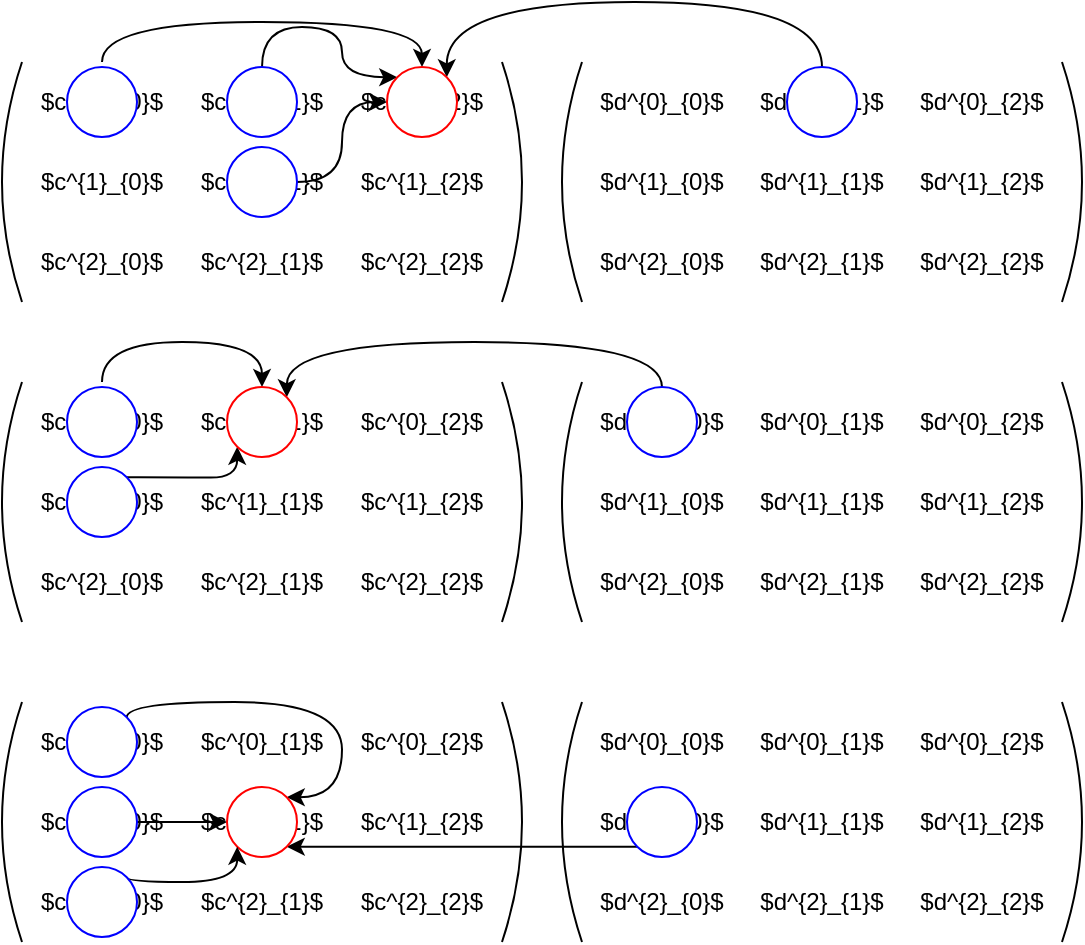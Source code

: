<mxfile version="20.3.0" type="device"><diagram id="2BeQZQ1hY8RtsGgDL0pX" name="Page-1"><mxGraphModel dx="677" dy="410" grid="1" gridSize="10" guides="1" tooltips="1" connect="1" arrows="1" fold="1" page="1" pageScale="1" pageWidth="827" pageHeight="1169" math="0" shadow="0"><root><mxCell id="0"/><mxCell id="1" parent="0"/><mxCell id="GFS4dw8_RyRyTmxNNqRo-179" style="edgeStyle=orthogonalEdgeStyle;curved=1;rounded=0;orthogonalLoop=1;jettySize=auto;html=1;exitX=0.5;exitY=0;exitDx=0;exitDy=0;entryX=0.5;entryY=0;entryDx=0;entryDy=0;" parent="1" source="GFS4dw8_RyRyTmxNNqRo-15" target="GFS4dw8_RyRyTmxNNqRo-174" edge="1"><mxGeometry relative="1" as="geometry"/></mxCell><mxCell id="GFS4dw8_RyRyTmxNNqRo-15" value="$c^{0}_{0}$" style="text;html=1;strokeColor=none;fillColor=none;align=center;verticalAlign=middle;whiteSpace=wrap;rounded=0;labelBorderColor=none;" parent="1" vertex="1"><mxGeometry x="40" y="40" width="80" height="40" as="geometry"/></mxCell><mxCell id="GFS4dw8_RyRyTmxNNqRo-16" value="$c^{1}_{0}$" style="text;html=1;strokeColor=none;fillColor=none;align=center;verticalAlign=middle;whiteSpace=wrap;rounded=0;labelBorderColor=none;" parent="1" vertex="1"><mxGeometry x="40" y="80" width="80" height="40" as="geometry"/></mxCell><mxCell id="GFS4dw8_RyRyTmxNNqRo-18" value="$c^{2}_{0}$" style="text;html=1;strokeColor=none;fillColor=none;align=center;verticalAlign=middle;whiteSpace=wrap;rounded=0;labelBorderColor=none;" parent="1" vertex="1"><mxGeometry x="40" y="120" width="80" height="40" as="geometry"/></mxCell><mxCell id="GFS4dw8_RyRyTmxNNqRo-19" value="$c^{0}_{1}$" style="text;html=1;strokeColor=none;fillColor=none;align=center;verticalAlign=middle;whiteSpace=wrap;rounded=0;labelBorderColor=none;" parent="1" vertex="1"><mxGeometry x="120" y="40" width="80" height="40" as="geometry"/></mxCell><mxCell id="GFS4dw8_RyRyTmxNNqRo-20" value="$c^{1}_{1}$" style="text;html=1;strokeColor=none;fillColor=none;align=center;verticalAlign=middle;whiteSpace=wrap;rounded=0;labelBorderColor=none;" parent="1" vertex="1"><mxGeometry x="120" y="80" width="80" height="40" as="geometry"/></mxCell><mxCell id="GFS4dw8_RyRyTmxNNqRo-22" value="$c^{2}_{1}$" style="text;html=1;strokeColor=none;fillColor=none;align=center;verticalAlign=middle;whiteSpace=wrap;rounded=0;labelBorderColor=none;" parent="1" vertex="1"><mxGeometry x="120" y="120" width="80" height="40" as="geometry"/></mxCell><mxCell id="GFS4dw8_RyRyTmxNNqRo-29" value="$c^{0}_{2}$" style="text;html=1;strokeColor=none;fillColor=none;align=center;verticalAlign=middle;whiteSpace=wrap;rounded=0;labelBorderColor=none;" parent="1" vertex="1"><mxGeometry x="200" y="40" width="80" height="40" as="geometry"/></mxCell><mxCell id="GFS4dw8_RyRyTmxNNqRo-30" value="$c^{1}_{2}$" style="text;html=1;strokeColor=none;fillColor=none;align=center;verticalAlign=middle;whiteSpace=wrap;rounded=0;labelBorderColor=none;" parent="1" vertex="1"><mxGeometry x="200" y="80" width="80" height="40" as="geometry"/></mxCell><mxCell id="GFS4dw8_RyRyTmxNNqRo-32" value="$c^{2}_{2}$" style="text;html=1;strokeColor=none;fillColor=none;align=center;verticalAlign=middle;whiteSpace=wrap;rounded=0;labelBorderColor=none;" parent="1" vertex="1"><mxGeometry x="200" y="120" width="80" height="40" as="geometry"/></mxCell><mxCell id="GFS4dw8_RyRyTmxNNqRo-53" value="" style="endArrow=none;html=1;rounded=0;curved=1;" parent="1" edge="1"><mxGeometry width="50" height="50" relative="1" as="geometry"><mxPoint x="280" y="160" as="sourcePoint"/><mxPoint x="280" y="40" as="targetPoint"/><Array as="points"><mxPoint x="300" y="100"/></Array></mxGeometry></mxCell><mxCell id="GFS4dw8_RyRyTmxNNqRo-162" value="" style="endArrow=none;html=1;rounded=0;curved=1;" parent="1" edge="1"><mxGeometry width="50" height="50" relative="1" as="geometry"><mxPoint x="40.0" y="160.0" as="sourcePoint"/><mxPoint x="40.0" y="40" as="targetPoint"/><Array as="points"><mxPoint x="20.0" y="100"/></Array></mxGeometry></mxCell><mxCell id="GFS4dw8_RyRyTmxNNqRo-163" value="$d^{0}_{0}$" style="text;html=1;strokeColor=none;fillColor=none;align=center;verticalAlign=middle;whiteSpace=wrap;rounded=0;labelBorderColor=none;" parent="1" vertex="1"><mxGeometry x="320" y="40" width="80" height="40" as="geometry"/></mxCell><mxCell id="GFS4dw8_RyRyTmxNNqRo-164" value="$d^{1}_{0}$" style="text;html=1;strokeColor=none;fillColor=none;align=center;verticalAlign=middle;whiteSpace=wrap;rounded=0;labelBorderColor=none;" parent="1" vertex="1"><mxGeometry x="320" y="80" width="80" height="40" as="geometry"/></mxCell><mxCell id="GFS4dw8_RyRyTmxNNqRo-165" value="$d^{2}_{0}$" style="text;html=1;strokeColor=none;fillColor=none;align=center;verticalAlign=middle;whiteSpace=wrap;rounded=0;labelBorderColor=none;" parent="1" vertex="1"><mxGeometry x="320" y="120" width="80" height="40" as="geometry"/></mxCell><mxCell id="GFS4dw8_RyRyTmxNNqRo-166" value="$d^{0}_{1}$" style="text;html=1;strokeColor=none;fillColor=none;align=center;verticalAlign=middle;whiteSpace=wrap;rounded=0;labelBorderColor=none;" parent="1" vertex="1"><mxGeometry x="400" y="40" width="80" height="40" as="geometry"/></mxCell><mxCell id="GFS4dw8_RyRyTmxNNqRo-167" value="$d^{1}_{1}$" style="text;html=1;strokeColor=none;fillColor=none;align=center;verticalAlign=middle;whiteSpace=wrap;rounded=0;labelBorderColor=none;" parent="1" vertex="1"><mxGeometry x="400" y="80" width="80" height="40" as="geometry"/></mxCell><mxCell id="GFS4dw8_RyRyTmxNNqRo-168" value="$d^{2}_{1}$" style="text;html=1;strokeColor=none;fillColor=none;align=center;verticalAlign=middle;whiteSpace=wrap;rounded=0;labelBorderColor=none;" parent="1" vertex="1"><mxGeometry x="400" y="120" width="80" height="40" as="geometry"/></mxCell><mxCell id="GFS4dw8_RyRyTmxNNqRo-169" value="$d^{0}_{2}$" style="text;html=1;strokeColor=none;fillColor=none;align=center;verticalAlign=middle;whiteSpace=wrap;rounded=0;labelBorderColor=none;" parent="1" vertex="1"><mxGeometry x="480" y="40" width="80" height="40" as="geometry"/></mxCell><mxCell id="GFS4dw8_RyRyTmxNNqRo-170" value="$d^{1}_{2}$" style="text;html=1;strokeColor=none;fillColor=none;align=center;verticalAlign=middle;whiteSpace=wrap;rounded=0;labelBorderColor=none;" parent="1" vertex="1"><mxGeometry x="480" y="80" width="80" height="40" as="geometry"/></mxCell><mxCell id="GFS4dw8_RyRyTmxNNqRo-171" value="$d^{2}_{2}$" style="text;html=1;strokeColor=none;fillColor=none;align=center;verticalAlign=middle;whiteSpace=wrap;rounded=0;labelBorderColor=none;" parent="1" vertex="1"><mxGeometry x="480" y="120" width="80" height="40" as="geometry"/></mxCell><mxCell id="GFS4dw8_RyRyTmxNNqRo-172" value="" style="endArrow=none;html=1;rounded=0;curved=1;" parent="1" edge="1"><mxGeometry width="50" height="50" relative="1" as="geometry"><mxPoint x="560.0" y="160.0" as="sourcePoint"/><mxPoint x="560.0" y="40" as="targetPoint"/><Array as="points"><mxPoint x="580" y="100"/></Array></mxGeometry></mxCell><mxCell id="GFS4dw8_RyRyTmxNNqRo-173" value="" style="endArrow=none;html=1;rounded=0;curved=1;" parent="1" edge="1"><mxGeometry width="50" height="50" relative="1" as="geometry"><mxPoint x="320.0" y="160.0" as="sourcePoint"/><mxPoint x="320.0" y="40" as="targetPoint"/><Array as="points"><mxPoint x="300.0" y="100"/></Array></mxGeometry></mxCell><mxCell id="GFS4dw8_RyRyTmxNNqRo-181" style="edgeStyle=orthogonalEdgeStyle;curved=1;rounded=0;orthogonalLoop=1;jettySize=auto;html=1;exitX=1;exitY=0.5;exitDx=0;exitDy=0;entryX=0;entryY=0.5;entryDx=0;entryDy=0;" parent="1" source="GFS4dw8_RyRyTmxNNqRo-175" target="GFS4dw8_RyRyTmxNNqRo-174" edge="1"><mxGeometry relative="1" as="geometry"/></mxCell><mxCell id="GFS4dw8_RyRyTmxNNqRo-182" style="edgeStyle=orthogonalEdgeStyle;curved=1;rounded=0;orthogonalLoop=1;jettySize=auto;html=1;exitX=0.5;exitY=0;exitDx=0;exitDy=0;entryX=1;entryY=0;entryDx=0;entryDy=0;" parent="1" source="GFS4dw8_RyRyTmxNNqRo-176" target="GFS4dw8_RyRyTmxNNqRo-174" edge="1"><mxGeometry relative="1" as="geometry"><Array as="points"><mxPoint x="440" y="10"/><mxPoint x="252" y="10"/></Array></mxGeometry></mxCell><mxCell id="GFS4dw8_RyRyTmxNNqRo-180" style="edgeStyle=orthogonalEdgeStyle;curved=1;rounded=0;orthogonalLoop=1;jettySize=auto;html=1;exitX=0.5;exitY=0;exitDx=0;exitDy=0;entryX=0;entryY=0;entryDx=0;entryDy=0;" parent="1" source="GFS4dw8_RyRyTmxNNqRo-178" target="GFS4dw8_RyRyTmxNNqRo-174" edge="1"><mxGeometry relative="1" as="geometry"/></mxCell><mxCell id="GFS4dw8_RyRyTmxNNqRo-219" style="edgeStyle=orthogonalEdgeStyle;rounded=0;orthogonalLoop=1;jettySize=auto;html=1;exitX=0.5;exitY=0;exitDx=0;exitDy=0;entryX=0.5;entryY=0;entryDx=0;entryDy=0;curved=1;" parent="1" source="GFS4dw8_RyRyTmxNNqRo-185" target="GFS4dw8_RyRyTmxNNqRo-210" edge="1"><mxGeometry relative="1" as="geometry"/></mxCell><mxCell id="GFS4dw8_RyRyTmxNNqRo-185" value="$c^{0}_{0}$" style="text;html=1;strokeColor=none;fillColor=none;align=center;verticalAlign=middle;whiteSpace=wrap;rounded=0;labelBorderColor=none;" parent="1" vertex="1"><mxGeometry x="40" y="200" width="80" height="40" as="geometry"/></mxCell><mxCell id="GFS4dw8_RyRyTmxNNqRo-186" value="$c^{1}_{0}$" style="text;html=1;strokeColor=none;fillColor=none;align=center;verticalAlign=middle;whiteSpace=wrap;rounded=0;labelBorderColor=none;" parent="1" vertex="1"><mxGeometry x="40" y="240" width="80" height="40" as="geometry"/></mxCell><mxCell id="GFS4dw8_RyRyTmxNNqRo-187" value="$c^{2}_{0}$" style="text;html=1;strokeColor=none;fillColor=none;align=center;verticalAlign=middle;whiteSpace=wrap;rounded=0;labelBorderColor=none;" parent="1" vertex="1"><mxGeometry x="40" y="280" width="80" height="40" as="geometry"/></mxCell><mxCell id="GFS4dw8_RyRyTmxNNqRo-188" value="$c^{0}_{1}$" style="text;html=1;strokeColor=none;fillColor=none;align=center;verticalAlign=middle;whiteSpace=wrap;rounded=0;labelBorderColor=none;" parent="1" vertex="1"><mxGeometry x="120" y="200" width="80" height="40" as="geometry"/></mxCell><mxCell id="GFS4dw8_RyRyTmxNNqRo-189" value="$c^{1}_{1}$" style="text;html=1;strokeColor=none;fillColor=none;align=center;verticalAlign=middle;whiteSpace=wrap;rounded=0;labelBorderColor=none;" parent="1" vertex="1"><mxGeometry x="120" y="240" width="80" height="40" as="geometry"/></mxCell><mxCell id="GFS4dw8_RyRyTmxNNqRo-190" value="$c^{2}_{1}$" style="text;html=1;strokeColor=none;fillColor=none;align=center;verticalAlign=middle;whiteSpace=wrap;rounded=0;labelBorderColor=none;" parent="1" vertex="1"><mxGeometry x="120" y="280" width="80" height="40" as="geometry"/></mxCell><mxCell id="GFS4dw8_RyRyTmxNNqRo-191" value="$c^{0}_{2}$" style="text;html=1;strokeColor=none;fillColor=none;align=center;verticalAlign=middle;whiteSpace=wrap;rounded=0;labelBorderColor=none;" parent="1" vertex="1"><mxGeometry x="200" y="200" width="80" height="40" as="geometry"/></mxCell><mxCell id="GFS4dw8_RyRyTmxNNqRo-192" value="$c^{1}_{2}$" style="text;html=1;strokeColor=none;fillColor=none;align=center;verticalAlign=middle;whiteSpace=wrap;rounded=0;labelBorderColor=none;" parent="1" vertex="1"><mxGeometry x="200" y="240" width="80" height="40" as="geometry"/></mxCell><mxCell id="GFS4dw8_RyRyTmxNNqRo-193" value="$c^{2}_{2}$" style="text;html=1;strokeColor=none;fillColor=none;align=center;verticalAlign=middle;whiteSpace=wrap;rounded=0;labelBorderColor=none;" parent="1" vertex="1"><mxGeometry x="200" y="280" width="80" height="40" as="geometry"/></mxCell><mxCell id="GFS4dw8_RyRyTmxNNqRo-194" value="" style="endArrow=none;html=1;rounded=0;curved=1;" parent="1" edge="1"><mxGeometry width="50" height="50" relative="1" as="geometry"><mxPoint x="280" y="320" as="sourcePoint"/><mxPoint x="280" y="200" as="targetPoint"/><Array as="points"><mxPoint x="300" y="260"/></Array></mxGeometry></mxCell><mxCell id="GFS4dw8_RyRyTmxNNqRo-195" value="" style="endArrow=none;html=1;rounded=0;curved=1;" parent="1" edge="1"><mxGeometry width="50" height="50" relative="1" as="geometry"><mxPoint x="40.0" y="320" as="sourcePoint"/><mxPoint x="40.0" y="200" as="targetPoint"/><Array as="points"><mxPoint x="20.0" y="260"/></Array></mxGeometry></mxCell><mxCell id="GFS4dw8_RyRyTmxNNqRo-196" value="$d^{0}_{0}$" style="text;html=1;strokeColor=none;fillColor=none;align=center;verticalAlign=middle;whiteSpace=wrap;rounded=0;labelBorderColor=none;" parent="1" vertex="1"><mxGeometry x="320" y="200" width="80" height="40" as="geometry"/></mxCell><mxCell id="GFS4dw8_RyRyTmxNNqRo-197" value="$d^{1}_{0}$" style="text;html=1;strokeColor=none;fillColor=none;align=center;verticalAlign=middle;whiteSpace=wrap;rounded=0;labelBorderColor=none;" parent="1" vertex="1"><mxGeometry x="320" y="240" width="80" height="40" as="geometry"/></mxCell><mxCell id="GFS4dw8_RyRyTmxNNqRo-198" value="$d^{2}_{0}$" style="text;html=1;strokeColor=none;fillColor=none;align=center;verticalAlign=middle;whiteSpace=wrap;rounded=0;labelBorderColor=none;" parent="1" vertex="1"><mxGeometry x="320" y="280" width="80" height="40" as="geometry"/></mxCell><mxCell id="GFS4dw8_RyRyTmxNNqRo-199" value="$d^{0}_{1}$" style="text;html=1;strokeColor=none;fillColor=none;align=center;verticalAlign=middle;whiteSpace=wrap;rounded=0;labelBorderColor=none;" parent="1" vertex="1"><mxGeometry x="400" y="200" width="80" height="40" as="geometry"/></mxCell><mxCell id="GFS4dw8_RyRyTmxNNqRo-200" value="$d^{1}_{1}$" style="text;html=1;strokeColor=none;fillColor=none;align=center;verticalAlign=middle;whiteSpace=wrap;rounded=0;labelBorderColor=none;" parent="1" vertex="1"><mxGeometry x="400" y="240" width="80" height="40" as="geometry"/></mxCell><mxCell id="GFS4dw8_RyRyTmxNNqRo-201" value="$d^{2}_{1}$" style="text;html=1;strokeColor=none;fillColor=none;align=center;verticalAlign=middle;whiteSpace=wrap;rounded=0;labelBorderColor=none;" parent="1" vertex="1"><mxGeometry x="400" y="280" width="80" height="40" as="geometry"/></mxCell><mxCell id="GFS4dw8_RyRyTmxNNqRo-202" value="$d^{0}_{2}$" style="text;html=1;strokeColor=none;fillColor=none;align=center;verticalAlign=middle;whiteSpace=wrap;rounded=0;labelBorderColor=none;" parent="1" vertex="1"><mxGeometry x="480" y="200" width="80" height="40" as="geometry"/></mxCell><mxCell id="GFS4dw8_RyRyTmxNNqRo-203" value="$d^{1}_{2}$" style="text;html=1;strokeColor=none;fillColor=none;align=center;verticalAlign=middle;whiteSpace=wrap;rounded=0;labelBorderColor=none;" parent="1" vertex="1"><mxGeometry x="480" y="240" width="80" height="40" as="geometry"/></mxCell><mxCell id="GFS4dw8_RyRyTmxNNqRo-204" value="$d^{2}_{2}$" style="text;html=1;strokeColor=none;fillColor=none;align=center;verticalAlign=middle;whiteSpace=wrap;rounded=0;labelBorderColor=none;" parent="1" vertex="1"><mxGeometry x="480" y="280" width="80" height="40" as="geometry"/></mxCell><mxCell id="GFS4dw8_RyRyTmxNNqRo-205" value="" style="endArrow=none;html=1;rounded=0;curved=1;" parent="1" edge="1"><mxGeometry width="50" height="50" relative="1" as="geometry"><mxPoint x="560" y="320" as="sourcePoint"/><mxPoint x="560" y="200" as="targetPoint"/><Array as="points"><mxPoint x="580" y="260"/></Array></mxGeometry></mxCell><mxCell id="GFS4dw8_RyRyTmxNNqRo-206" value="" style="endArrow=none;html=1;rounded=0;curved=1;" parent="1" edge="1"><mxGeometry width="50" height="50" relative="1" as="geometry"><mxPoint x="320.0" y="320" as="sourcePoint"/><mxPoint x="320.0" y="200" as="targetPoint"/><Array as="points"><mxPoint x="300.0" y="260"/></Array></mxGeometry></mxCell><mxCell id="GFS4dw8_RyRyTmxNNqRo-224" style="edgeStyle=orthogonalEdgeStyle;curved=1;rounded=0;orthogonalLoop=1;jettySize=auto;html=1;exitX=0.5;exitY=0;exitDx=0;exitDy=0;entryX=1;entryY=0;entryDx=0;entryDy=0;" parent="1" source="GFS4dw8_RyRyTmxNNqRo-216" target="GFS4dw8_RyRyTmxNNqRo-210" edge="1"><mxGeometry relative="1" as="geometry"><Array as="points"><mxPoint x="360" y="180"/><mxPoint x="172" y="180"/></Array></mxGeometry></mxCell><mxCell id="GFS4dw8_RyRyTmxNNqRo-223" style="edgeStyle=orthogonalEdgeStyle;curved=1;rounded=0;orthogonalLoop=1;jettySize=auto;html=1;exitX=1;exitY=0;exitDx=0;exitDy=0;entryX=0;entryY=1;entryDx=0;entryDy=0;" parent="1" source="GFS4dw8_RyRyTmxNNqRo-217" target="GFS4dw8_RyRyTmxNNqRo-210" edge="1"><mxGeometry relative="1" as="geometry"><Array as="points"><mxPoint x="120" y="248"/><mxPoint x="148" y="248"/></Array></mxGeometry></mxCell><mxCell id="GFS4dw8_RyRyTmxNNqRo-225" value="$c^{0}_{0}$" style="text;html=1;strokeColor=none;fillColor=none;align=center;verticalAlign=middle;whiteSpace=wrap;rounded=0;labelBorderColor=none;" parent="1" vertex="1"><mxGeometry x="40" y="360" width="80" height="40" as="geometry"/></mxCell><mxCell id="GFS4dw8_RyRyTmxNNqRo-226" value="$c^{1}_{0}$" style="text;html=1;strokeColor=none;fillColor=none;align=center;verticalAlign=middle;whiteSpace=wrap;rounded=0;labelBorderColor=none;" parent="1" vertex="1"><mxGeometry x="40" y="400" width="80" height="40" as="geometry"/></mxCell><mxCell id="GFS4dw8_RyRyTmxNNqRo-227" value="$c^{2}_{0}$" style="text;html=1;strokeColor=none;fillColor=none;align=center;verticalAlign=middle;whiteSpace=wrap;rounded=0;labelBorderColor=none;" parent="1" vertex="1"><mxGeometry x="40" y="440" width="80" height="40" as="geometry"/></mxCell><mxCell id="GFS4dw8_RyRyTmxNNqRo-228" value="$c^{0}_{1}$" style="text;html=1;strokeColor=none;fillColor=none;align=center;verticalAlign=middle;whiteSpace=wrap;rounded=0;labelBorderColor=none;" parent="1" vertex="1"><mxGeometry x="120" y="360" width="80" height="40" as="geometry"/></mxCell><mxCell id="GFS4dw8_RyRyTmxNNqRo-229" value="$c^{1}_{1}$" style="text;html=1;strokeColor=none;fillColor=none;align=center;verticalAlign=middle;whiteSpace=wrap;rounded=0;labelBorderColor=none;" parent="1" vertex="1"><mxGeometry x="120" y="400" width="80" height="40" as="geometry"/></mxCell><mxCell id="GFS4dw8_RyRyTmxNNqRo-230" value="$c^{2}_{1}$" style="text;html=1;strokeColor=none;fillColor=none;align=center;verticalAlign=middle;whiteSpace=wrap;rounded=0;labelBorderColor=none;" parent="1" vertex="1"><mxGeometry x="120" y="440" width="80" height="40" as="geometry"/></mxCell><mxCell id="GFS4dw8_RyRyTmxNNqRo-231" value="$c^{0}_{2}$" style="text;html=1;strokeColor=none;fillColor=none;align=center;verticalAlign=middle;whiteSpace=wrap;rounded=0;labelBorderColor=none;" parent="1" vertex="1"><mxGeometry x="200" y="360" width="80" height="40" as="geometry"/></mxCell><mxCell id="GFS4dw8_RyRyTmxNNqRo-232" value="$c^{1}_{2}$" style="text;html=1;strokeColor=none;fillColor=none;align=center;verticalAlign=middle;whiteSpace=wrap;rounded=0;labelBorderColor=none;" parent="1" vertex="1"><mxGeometry x="200" y="400" width="80" height="40" as="geometry"/></mxCell><mxCell id="GFS4dw8_RyRyTmxNNqRo-233" value="$c^{2}_{2}$" style="text;html=1;strokeColor=none;fillColor=none;align=center;verticalAlign=middle;whiteSpace=wrap;rounded=0;labelBorderColor=none;" parent="1" vertex="1"><mxGeometry x="200" y="440" width="80" height="40" as="geometry"/></mxCell><mxCell id="GFS4dw8_RyRyTmxNNqRo-234" value="" style="endArrow=none;html=1;rounded=0;curved=1;" parent="1" edge="1"><mxGeometry width="50" height="50" relative="1" as="geometry"><mxPoint x="280" y="480" as="sourcePoint"/><mxPoint x="280" y="360" as="targetPoint"/><Array as="points"><mxPoint x="300" y="420"/></Array></mxGeometry></mxCell><mxCell id="GFS4dw8_RyRyTmxNNqRo-235" value="" style="endArrow=none;html=1;rounded=0;curved=1;" parent="1" edge="1"><mxGeometry width="50" height="50" relative="1" as="geometry"><mxPoint x="40.0" y="480" as="sourcePoint"/><mxPoint x="40.0" y="360" as="targetPoint"/><Array as="points"><mxPoint x="20.0" y="420"/></Array></mxGeometry></mxCell><mxCell id="GFS4dw8_RyRyTmxNNqRo-236" value="$d^{0}_{0}$" style="text;html=1;strokeColor=none;fillColor=none;align=center;verticalAlign=middle;whiteSpace=wrap;rounded=0;labelBorderColor=none;" parent="1" vertex="1"><mxGeometry x="320" y="360" width="80" height="40" as="geometry"/></mxCell><mxCell id="GFS4dw8_RyRyTmxNNqRo-237" value="$d^{1}_{0}$" style="text;html=1;strokeColor=none;fillColor=none;align=center;verticalAlign=middle;whiteSpace=wrap;rounded=0;labelBorderColor=none;" parent="1" vertex="1"><mxGeometry x="320" y="400" width="80" height="40" as="geometry"/></mxCell><mxCell id="GFS4dw8_RyRyTmxNNqRo-238" value="$d^{2}_{0}$" style="text;html=1;strokeColor=none;fillColor=none;align=center;verticalAlign=middle;whiteSpace=wrap;rounded=0;labelBorderColor=none;" parent="1" vertex="1"><mxGeometry x="320" y="440" width="80" height="40" as="geometry"/></mxCell><mxCell id="GFS4dw8_RyRyTmxNNqRo-239" value="$d^{0}_{1}$" style="text;html=1;strokeColor=none;fillColor=none;align=center;verticalAlign=middle;whiteSpace=wrap;rounded=0;labelBorderColor=none;" parent="1" vertex="1"><mxGeometry x="400" y="360" width="80" height="40" as="geometry"/></mxCell><mxCell id="GFS4dw8_RyRyTmxNNqRo-240" value="$d^{1}_{1}$" style="text;html=1;strokeColor=none;fillColor=none;align=center;verticalAlign=middle;whiteSpace=wrap;rounded=0;labelBorderColor=none;" parent="1" vertex="1"><mxGeometry x="400" y="400" width="80" height="40" as="geometry"/></mxCell><mxCell id="GFS4dw8_RyRyTmxNNqRo-241" value="$d^{2}_{1}$" style="text;html=1;strokeColor=none;fillColor=none;align=center;verticalAlign=middle;whiteSpace=wrap;rounded=0;labelBorderColor=none;" parent="1" vertex="1"><mxGeometry x="400" y="440" width="80" height="40" as="geometry"/></mxCell><mxCell id="GFS4dw8_RyRyTmxNNqRo-242" value="$d^{0}_{2}$" style="text;html=1;strokeColor=none;fillColor=none;align=center;verticalAlign=middle;whiteSpace=wrap;rounded=0;labelBorderColor=none;" parent="1" vertex="1"><mxGeometry x="480" y="360" width="80" height="40" as="geometry"/></mxCell><mxCell id="GFS4dw8_RyRyTmxNNqRo-243" value="$d^{1}_{2}$" style="text;html=1;strokeColor=none;fillColor=none;align=center;verticalAlign=middle;whiteSpace=wrap;rounded=0;labelBorderColor=none;" parent="1" vertex="1"><mxGeometry x="480" y="400" width="80" height="40" as="geometry"/></mxCell><mxCell id="GFS4dw8_RyRyTmxNNqRo-244" value="$d^{2}_{2}$" style="text;html=1;strokeColor=none;fillColor=none;align=center;verticalAlign=middle;whiteSpace=wrap;rounded=0;labelBorderColor=none;" parent="1" vertex="1"><mxGeometry x="480" y="440" width="80" height="40" as="geometry"/></mxCell><mxCell id="GFS4dw8_RyRyTmxNNqRo-245" value="" style="endArrow=none;html=1;rounded=0;curved=1;" parent="1" edge="1"><mxGeometry width="50" height="50" relative="1" as="geometry"><mxPoint x="560" y="480" as="sourcePoint"/><mxPoint x="560" y="360" as="targetPoint"/><Array as="points"><mxPoint x="580" y="420"/></Array></mxGeometry></mxCell><mxCell id="GFS4dw8_RyRyTmxNNqRo-246" value="" style="endArrow=none;html=1;rounded=0;curved=1;" parent="1" edge="1"><mxGeometry width="50" height="50" relative="1" as="geometry"><mxPoint x="320.0" y="480" as="sourcePoint"/><mxPoint x="320.0" y="360" as="targetPoint"/><Array as="points"><mxPoint x="300.0" y="420"/></Array></mxGeometry></mxCell><mxCell id="GFS4dw8_RyRyTmxNNqRo-264" style="edgeStyle=orthogonalEdgeStyle;curved=1;rounded=0;orthogonalLoop=1;jettySize=auto;html=1;exitX=1;exitY=0.5;exitDx=0;exitDy=0;" parent="1" source="GFS4dw8_RyRyTmxNNqRo-255" target="GFS4dw8_RyRyTmxNNqRo-247" edge="1"><mxGeometry relative="1" as="geometry"/></mxCell><mxCell id="GFS4dw8_RyRyTmxNNqRo-217" value="" style="ellipse;whiteSpace=wrap;html=1;aspect=fixed;labelBorderColor=none;strokeColor=#0000FF;" parent="1" vertex="1"><mxGeometry x="62.5" y="242.5" width="35" height="35" as="geometry"/></mxCell><mxCell id="GFS4dw8_RyRyTmxNNqRo-272" style="edgeStyle=orthogonalEdgeStyle;curved=1;rounded=0;orthogonalLoop=1;jettySize=auto;html=1;exitX=0;exitY=1;exitDx=0;exitDy=0;entryX=1;entryY=1;entryDx=0;entryDy=0;" parent="1" source="GFS4dw8_RyRyTmxNNqRo-248" target="GFS4dw8_RyRyTmxNNqRo-247" edge="1"><mxGeometry relative="1" as="geometry"/></mxCell><mxCell id="GFS4dw8_RyRyTmxNNqRo-271" style="edgeStyle=orthogonalEdgeStyle;curved=1;rounded=0;orthogonalLoop=1;jettySize=auto;html=1;exitX=1;exitY=0;exitDx=0;exitDy=0;entryX=1;entryY=0;entryDx=0;entryDy=0;" parent="1" source="GFS4dw8_RyRyTmxNNqRo-254" target="GFS4dw8_RyRyTmxNNqRo-247" edge="1"><mxGeometry relative="1" as="geometry"><Array as="points"><mxPoint x="92" y="360"/><mxPoint x="200" y="360"/><mxPoint x="200" y="408"/></Array></mxGeometry></mxCell><mxCell id="GFS4dw8_RyRyTmxNNqRo-174" value="" style="ellipse;whiteSpace=wrap;html=1;aspect=fixed;labelBorderColor=none;strokeColor=#FF0000;" parent="1" vertex="1"><mxGeometry x="222.5" y="42.5" width="35" height="35" as="geometry"/></mxCell><mxCell id="GFS4dw8_RyRyTmxNNqRo-175" value="" style="ellipse;whiteSpace=wrap;html=1;aspect=fixed;labelBorderColor=none;strokeColor=#0000FF;" parent="1" vertex="1"><mxGeometry x="142.5" y="82.5" width="35" height="35" as="geometry"/></mxCell><mxCell id="GFS4dw8_RyRyTmxNNqRo-176" value="" style="ellipse;whiteSpace=wrap;html=1;aspect=fixed;labelBorderColor=none;strokeColor=#0000FF;" parent="1" vertex="1"><mxGeometry x="422.5" y="42.5" width="35" height="35" as="geometry"/></mxCell><mxCell id="GFS4dw8_RyRyTmxNNqRo-177" value="" style="ellipse;whiteSpace=wrap;html=1;aspect=fixed;labelBorderColor=none;strokeColor=#0000FF;" parent="1" vertex="1"><mxGeometry x="62.5" y="42.5" width="35" height="35" as="geometry"/></mxCell><mxCell id="GFS4dw8_RyRyTmxNNqRo-178" value="" style="ellipse;whiteSpace=wrap;html=1;aspect=fixed;labelBorderColor=none;strokeColor=#0000FF;" parent="1" vertex="1"><mxGeometry x="142.5" y="42.5" width="35" height="35" as="geometry"/></mxCell><mxCell id="GFS4dw8_RyRyTmxNNqRo-210" value="" style="ellipse;whiteSpace=wrap;html=1;aspect=fixed;labelBorderColor=none;strokeColor=#FF0000;" parent="1" vertex="1"><mxGeometry x="142.5" y="202.5" width="35" height="35" as="geometry"/></mxCell><mxCell id="GFS4dw8_RyRyTmxNNqRo-216" value="" style="ellipse;whiteSpace=wrap;html=1;aspect=fixed;labelBorderColor=none;strokeColor=#0000FF;" parent="1" vertex="1"><mxGeometry x="342.5" y="202.5" width="35" height="35" as="geometry"/></mxCell><mxCell id="GFS4dw8_RyRyTmxNNqRo-218" value="" style="ellipse;whiteSpace=wrap;html=1;aspect=fixed;labelBorderColor=none;strokeColor=#0000FF;" parent="1" vertex="1"><mxGeometry x="62.5" y="202.5" width="35" height="35" as="geometry"/></mxCell><mxCell id="GFS4dw8_RyRyTmxNNqRo-247" value="" style="ellipse;whiteSpace=wrap;html=1;aspect=fixed;labelBorderColor=none;strokeColor=#FF0000;" parent="1" vertex="1"><mxGeometry x="142.5" y="402.5" width="35" height="35" as="geometry"/></mxCell><mxCell id="GFS4dw8_RyRyTmxNNqRo-248" value="" style="ellipse;whiteSpace=wrap;html=1;aspect=fixed;labelBorderColor=none;strokeColor=#0000FF;" parent="1" vertex="1"><mxGeometry x="342.5" y="402.5" width="35" height="35" as="geometry"/></mxCell><mxCell id="SteltxcF7TmrNtK3X-gD-1" style="edgeStyle=orthogonalEdgeStyle;curved=1;rounded=0;orthogonalLoop=1;jettySize=auto;html=1;exitX=1;exitY=0;exitDx=0;exitDy=0;entryX=0;entryY=1;entryDx=0;entryDy=0;" edge="1" parent="1" source="GFS4dw8_RyRyTmxNNqRo-253" target="GFS4dw8_RyRyTmxNNqRo-247"><mxGeometry relative="1" as="geometry"><Array as="points"><mxPoint x="92" y="450"/><mxPoint x="148" y="450"/></Array></mxGeometry></mxCell><mxCell id="GFS4dw8_RyRyTmxNNqRo-253" value="" style="ellipse;whiteSpace=wrap;html=1;aspect=fixed;labelBorderColor=none;strokeColor=#0000FF;" parent="1" vertex="1"><mxGeometry x="62.5" y="442.5" width="35" height="35" as="geometry"/></mxCell><mxCell id="GFS4dw8_RyRyTmxNNqRo-254" value="" style="ellipse;whiteSpace=wrap;html=1;aspect=fixed;labelBorderColor=none;strokeColor=#0000FF;" parent="1" vertex="1"><mxGeometry x="62.5" y="362.5" width="35" height="35" as="geometry"/></mxCell><mxCell id="GFS4dw8_RyRyTmxNNqRo-255" value="" style="ellipse;whiteSpace=wrap;html=1;aspect=fixed;labelBorderColor=none;strokeColor=#0000FF;" parent="1" vertex="1"><mxGeometry x="62.5" y="402.5" width="35" height="35" as="geometry"/></mxCell></root></mxGraphModel></diagram></mxfile>